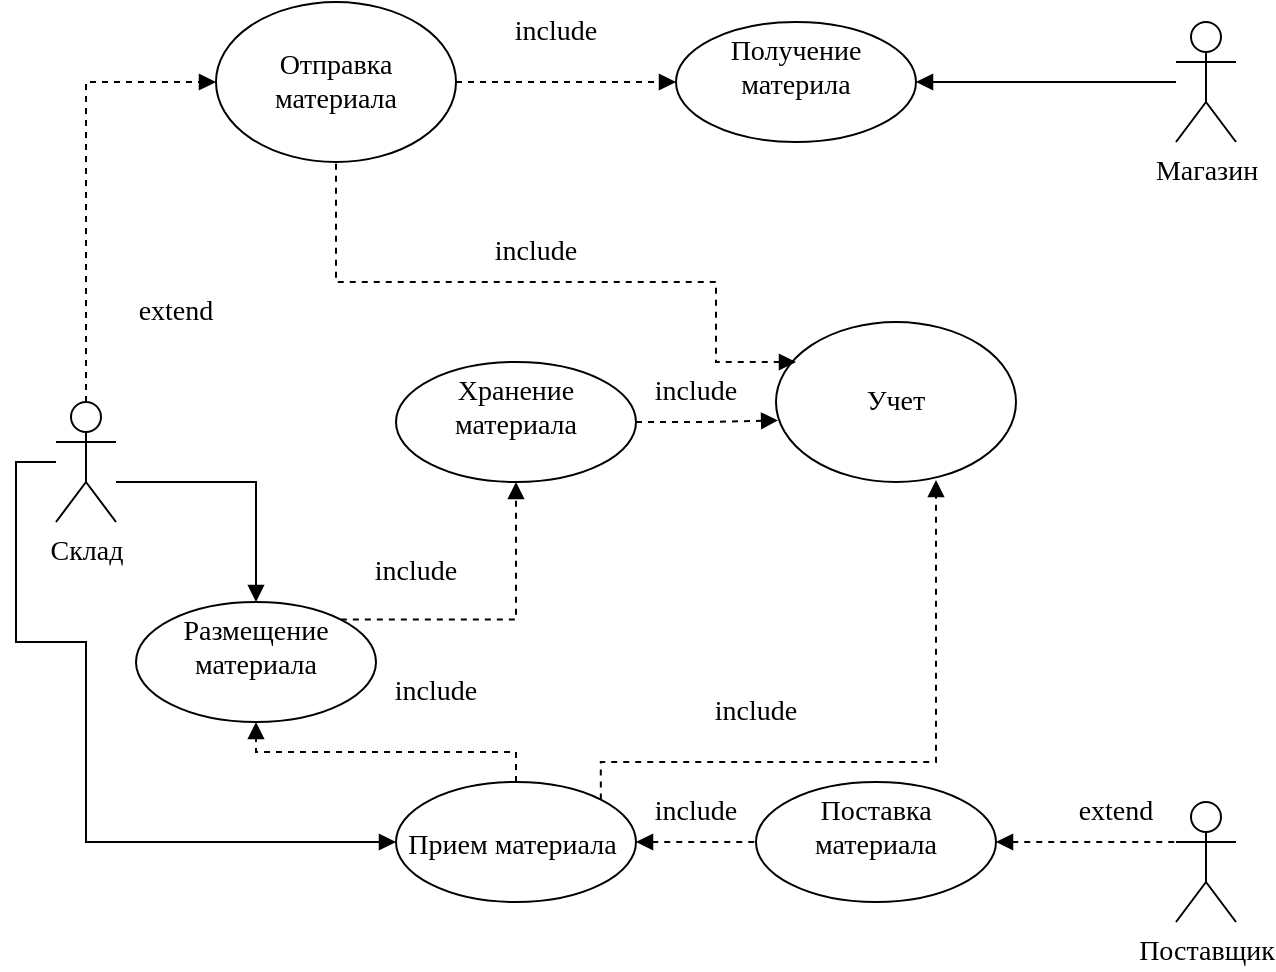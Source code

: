 <mxfile version="15.4.0" type="device"><diagram id="a5Yn_WvL3V3ydCIQJjJI" name="Page-1"><mxGraphModel dx="1673" dy="899" grid="1" gridSize="10" guides="1" tooltips="1" connect="1" arrows="1" fold="1" page="1" pageScale="1" pageWidth="850" pageHeight="1100" background="none" math="0" shadow="0"><root><mxCell id="0"/><mxCell id="1" parent="0"/><mxCell id="FSwHLvujW22fupiTj3lU-15" value="" style="edgeStyle=orthogonalEdgeStyle;rounded=0;orthogonalLoop=1;jettySize=auto;html=1;startArrow=none;startFill=0;endArrow=block;endFill=1;fontSize=14;fontFamily=Times New Roman;" edge="1" parent="1" source="FSwHLvujW22fupiTj3lU-4" target="FSwHLvujW22fupiTj3lU-14"><mxGeometry relative="1" as="geometry"><mxPoint x="140" y="390" as="sourcePoint"/><Array as="points"><mxPoint x="140" y="370"/><mxPoint x="140" y="460"/><mxPoint x="175" y="460"/><mxPoint x="175" y="560"/></Array></mxGeometry></mxCell><mxCell id="FSwHLvujW22fupiTj3lU-20" value="" style="edgeStyle=orthogonalEdgeStyle;rounded=0;orthogonalLoop=1;jettySize=auto;html=1;fontFamily=Times New Roman;fontSize=14;startArrow=none;startFill=0;endArrow=block;endFill=1;entryX=0.5;entryY=0;entryDx=0;entryDy=0;" edge="1" parent="1" source="FSwHLvujW22fupiTj3lU-4" target="FSwHLvujW22fupiTj3lU-19"><mxGeometry relative="1" as="geometry"><Array as="points"><mxPoint x="260" y="380"/></Array></mxGeometry></mxCell><mxCell id="FSwHLvujW22fupiTj3lU-4" value="&lt;font style=&quot;font-size: 14px;&quot;&gt;Склад&lt;/font&gt;" style="shape=umlActor;verticalLabelPosition=bottom;verticalAlign=top;html=1;outlineConnect=0;fontSize=14;fontFamily=Times New Roman;" vertex="1" parent="1"><mxGeometry x="160" y="340" width="30" height="60" as="geometry"/></mxCell><mxCell id="FSwHLvujW22fupiTj3lU-25" value="" style="edgeStyle=orthogonalEdgeStyle;rounded=0;orthogonalLoop=1;jettySize=auto;html=1;fontFamily=Times New Roman;fontSize=14;startArrow=none;startFill=0;endArrow=block;endFill=1;" edge="1" parent="1" source="FSwHLvujW22fupiTj3lU-5" target="FSwHLvujW22fupiTj3lU-24"><mxGeometry relative="1" as="geometry"/></mxCell><mxCell id="FSwHLvujW22fupiTj3lU-5" value="&lt;font style=&quot;font-size: 14px;&quot;&gt;Магазин&lt;/font&gt;" style="shape=umlActor;verticalLabelPosition=bottom;verticalAlign=top;html=1;outlineConnect=0;fontSize=14;fontFamily=Times New Roman;" vertex="1" parent="1"><mxGeometry x="720" y="150" width="30" height="60" as="geometry"/></mxCell><mxCell id="FSwHLvujW22fupiTj3lU-6" value="Поставщик" style="shape=umlActor;verticalLabelPosition=bottom;verticalAlign=top;html=1;outlineConnect=0;fontSize=14;fontFamily=Times New Roman;" vertex="1" parent="1"><mxGeometry x="720" y="540" width="30" height="60" as="geometry"/></mxCell><mxCell id="FSwHLvujW22fupiTj3lU-7" value="&lt;div style=&quot;font-size: 14px&quot;&gt;&lt;span style=&quot;font-size: 14px&quot;&gt;Поставка материала&lt;/span&gt;&lt;/div&gt;" style="ellipse;whiteSpace=wrap;html=1;verticalAlign=top;align=center;fontSize=14;fontFamily=Times New Roman;" vertex="1" parent="1"><mxGeometry x="510" y="530" width="120" height="60" as="geometry"/></mxCell><mxCell id="FSwHLvujW22fupiTj3lU-9" value="" style="endArrow=none;dashed=1;html=1;rounded=0;edgeStyle=orthogonalEdgeStyle;entryX=0;entryY=0.333;entryDx=0;entryDy=0;entryPerimeter=0;exitX=1;exitY=0.5;exitDx=0;exitDy=0;startArrow=block;startFill=1;fontSize=14;fontFamily=Times New Roman;" edge="1" parent="1" source="FSwHLvujW22fupiTj3lU-7" target="FSwHLvujW22fupiTj3lU-6"><mxGeometry width="50" height="50" relative="1" as="geometry"><mxPoint x="590" y="640" as="sourcePoint"/><mxPoint x="640" y="590" as="targetPoint"/></mxGeometry></mxCell><mxCell id="FSwHLvujW22fupiTj3lU-14" value="&lt;br&gt;Прием материала&amp;nbsp;" style="ellipse;whiteSpace=wrap;html=1;verticalAlign=top;fontSize=14;fontFamily=Times New Roman;" vertex="1" parent="1"><mxGeometry x="330" y="530" width="120" height="60" as="geometry"/></mxCell><mxCell id="FSwHLvujW22fupiTj3lU-16" value="" style="endArrow=none;dashed=1;html=1;rounded=0;fontFamily=Times New Roman;fontSize=14;edgeStyle=orthogonalEdgeStyle;exitX=1;exitY=0.5;exitDx=0;exitDy=0;startArrow=block;startFill=1;entryX=0;entryY=0.5;entryDx=0;entryDy=0;" edge="1" parent="1" source="FSwHLvujW22fupiTj3lU-14" target="FSwHLvujW22fupiTj3lU-7"><mxGeometry width="50" height="50" relative="1" as="geometry"><mxPoint x="310" y="490" as="sourcePoint"/><mxPoint x="470" y="560" as="targetPoint"/></mxGeometry></mxCell><mxCell id="FSwHLvujW22fupiTj3lU-17" value="Хранение материала" style="ellipse;whiteSpace=wrap;html=1;fontFamily=Times New Roman;fontSize=14;verticalAlign=top;" vertex="1" parent="1"><mxGeometry x="330" y="320" width="120" height="60" as="geometry"/></mxCell><mxCell id="FSwHLvujW22fupiTj3lU-19" value="Размещение материала" style="ellipse;whiteSpace=wrap;html=1;fontFamily=Times New Roman;fontSize=14;verticalAlign=top;" vertex="1" parent="1"><mxGeometry x="200" y="440" width="120" height="60" as="geometry"/></mxCell><mxCell id="FSwHLvujW22fupiTj3lU-21" value="" style="endArrow=block;dashed=1;html=1;rounded=0;fontFamily=Times New Roman;fontSize=14;edgeStyle=orthogonalEdgeStyle;exitX=0.5;exitY=0;exitDx=0;exitDy=0;entryX=0.5;entryY=1;entryDx=0;entryDy=0;startArrow=none;startFill=0;endFill=1;" edge="1" parent="1" source="FSwHLvujW22fupiTj3lU-14" target="FSwHLvujW22fupiTj3lU-19"><mxGeometry width="50" height="50" relative="1" as="geometry"><mxPoint x="310" y="490" as="sourcePoint"/><mxPoint x="360" y="440" as="targetPoint"/></mxGeometry></mxCell><mxCell id="FSwHLvujW22fupiTj3lU-24" value="Получение материла" style="ellipse;whiteSpace=wrap;html=1;fontFamily=Times New Roman;fontSize=14;verticalAlign=top;" vertex="1" parent="1"><mxGeometry x="470" y="150" width="120" height="60" as="geometry"/></mxCell><mxCell id="FSwHLvujW22fupiTj3lU-27" value="Отправка материала" style="ellipse;whiteSpace=wrap;html=1;fontFamily=Times New Roman;fontSize=14;" vertex="1" parent="1"><mxGeometry x="240" y="140" width="120" height="80" as="geometry"/></mxCell><mxCell id="FSwHLvujW22fupiTj3lU-30" value="" style="endArrow=block;dashed=1;html=1;rounded=0;fontFamily=Times New Roman;fontSize=14;edgeStyle=orthogonalEdgeStyle;exitX=0.5;exitY=0;exitDx=0;exitDy=0;exitPerimeter=0;entryX=0;entryY=0.5;entryDx=0;entryDy=0;endFill=1;" edge="1" parent="1" source="FSwHLvujW22fupiTj3lU-4" target="FSwHLvujW22fupiTj3lU-27"><mxGeometry width="50" height="50" relative="1" as="geometry"><mxPoint x="120" y="280" as="sourcePoint"/><mxPoint x="170" y="230" as="targetPoint"/></mxGeometry></mxCell><mxCell id="FSwHLvujW22fupiTj3lU-31" value="" style="endArrow=block;dashed=1;html=1;rounded=0;fontFamily=Times New Roman;fontSize=14;edgeStyle=orthogonalEdgeStyle;entryX=0;entryY=0.5;entryDx=0;entryDy=0;exitX=1;exitY=0.5;exitDx=0;exitDy=0;endFill=1;" edge="1" parent="1" source="FSwHLvujW22fupiTj3lU-27" target="FSwHLvujW22fupiTj3lU-24"><mxGeometry width="50" height="50" relative="1" as="geometry"><mxPoint x="400" y="300" as="sourcePoint"/><mxPoint x="450" y="250" as="targetPoint"/></mxGeometry></mxCell><mxCell id="FSwHLvujW22fupiTj3lU-32" value="" style="endArrow=block;dashed=1;html=1;rounded=0;fontFamily=Times New Roman;fontSize=14;edgeStyle=orthogonalEdgeStyle;exitX=1;exitY=0;exitDx=0;exitDy=0;entryX=0.5;entryY=1;entryDx=0;entryDy=0;endFill=1;" edge="1" parent="1" source="FSwHLvujW22fupiTj3lU-19" target="FSwHLvujW22fupiTj3lU-17"><mxGeometry width="50" height="50" relative="1" as="geometry"><mxPoint x="390" y="490" as="sourcePoint"/><mxPoint x="440" y="440" as="targetPoint"/></mxGeometry></mxCell><mxCell id="FSwHLvujW22fupiTj3lU-33" value="Учет" style="ellipse;whiteSpace=wrap;html=1;fontFamily=Times New Roman;fontSize=14;" vertex="1" parent="1"><mxGeometry x="520" y="300" width="120" height="80" as="geometry"/></mxCell><mxCell id="FSwHLvujW22fupiTj3lU-36" value="" style="endArrow=block;dashed=1;html=1;rounded=0;fontFamily=Times New Roman;fontSize=14;edgeStyle=orthogonalEdgeStyle;exitX=1;exitY=0;exitDx=0;exitDy=0;endFill=1;" edge="1" parent="1" source="FSwHLvujW22fupiTj3lU-14"><mxGeometry width="50" height="50" relative="1" as="geometry"><mxPoint x="290" y="420" as="sourcePoint"/><mxPoint x="600" y="379" as="targetPoint"/><Array as="points"><mxPoint x="433" y="520"/><mxPoint x="600" y="520"/><mxPoint x="600" y="379"/></Array></mxGeometry></mxCell><mxCell id="FSwHLvujW22fupiTj3lU-38" value="" style="endArrow=none;dashed=1;html=1;rounded=0;fontFamily=Times New Roman;fontSize=14;edgeStyle=orthogonalEdgeStyle;entryX=0.5;entryY=1;entryDx=0;entryDy=0;endFill=0;startArrow=block;startFill=1;" edge="1" parent="1" target="FSwHLvujW22fupiTj3lU-27"><mxGeometry width="50" height="50" relative="1" as="geometry"><mxPoint x="530" y="320" as="sourcePoint"/><mxPoint x="350" y="380.0" as="targetPoint"/><Array as="points"><mxPoint x="520" y="320"/><mxPoint x="490" y="320"/><mxPoint x="490" y="280"/><mxPoint x="300" y="280"/></Array></mxGeometry></mxCell><mxCell id="FSwHLvujW22fupiTj3lU-39" value="" style="endArrow=block;dashed=1;html=1;rounded=0;fontFamily=Times New Roman;fontSize=14;edgeStyle=orthogonalEdgeStyle;entryX=0.009;entryY=0.615;entryDx=0;entryDy=0;entryPerimeter=0;exitX=1;exitY=0.5;exitDx=0;exitDy=0;endFill=1;" edge="1" parent="1" source="FSwHLvujW22fupiTj3lU-17" target="FSwHLvujW22fupiTj3lU-33"><mxGeometry width="50" height="50" relative="1" as="geometry"><mxPoint x="150" y="420" as="sourcePoint"/><mxPoint x="200" y="370" as="targetPoint"/></mxGeometry></mxCell><mxCell id="FSwHLvujW22fupiTj3lU-40" value="extend" style="text;html=1;strokeColor=none;fillColor=none;align=center;verticalAlign=middle;whiteSpace=wrap;rounded=0;fontFamily=Times New Roman;fontSize=14;" vertex="1" parent="1"><mxGeometry x="660" y="530" width="60" height="30" as="geometry"/></mxCell><mxCell id="FSwHLvujW22fupiTj3lU-42" value="extend" style="text;html=1;strokeColor=none;fillColor=none;align=center;verticalAlign=middle;whiteSpace=wrap;rounded=0;fontFamily=Times New Roman;fontSize=14;" vertex="1" parent="1"><mxGeometry x="190" y="280" width="60" height="30" as="geometry"/></mxCell><mxCell id="FSwHLvujW22fupiTj3lU-43" value="include" style="text;html=1;strokeColor=none;fillColor=none;align=center;verticalAlign=middle;whiteSpace=wrap;rounded=0;fontFamily=Times New Roman;fontSize=14;" vertex="1" parent="1"><mxGeometry x="480" y="480" width="60" height="30" as="geometry"/></mxCell><mxCell id="FSwHLvujW22fupiTj3lU-44" value="include" style="text;html=1;strokeColor=none;fillColor=none;align=center;verticalAlign=middle;whiteSpace=wrap;rounded=0;fontFamily=Times New Roman;fontSize=14;" vertex="1" parent="1"><mxGeometry x="320" y="470" width="60" height="30" as="geometry"/></mxCell><mxCell id="FSwHLvujW22fupiTj3lU-45" value="include" style="text;html=1;strokeColor=none;fillColor=none;align=center;verticalAlign=middle;whiteSpace=wrap;rounded=0;fontFamily=Times New Roman;fontSize=14;" vertex="1" parent="1"><mxGeometry x="310" y="410" width="60" height="30" as="geometry"/></mxCell><mxCell id="FSwHLvujW22fupiTj3lU-46" value="include" style="text;html=1;strokeColor=none;fillColor=none;align=center;verticalAlign=middle;whiteSpace=wrap;rounded=0;fontFamily=Times New Roman;fontSize=14;" vertex="1" parent="1"><mxGeometry x="370" y="250" width="60" height="30" as="geometry"/></mxCell><mxCell id="FSwHLvujW22fupiTj3lU-47" value="include" style="text;html=1;strokeColor=none;fillColor=none;align=center;verticalAlign=middle;whiteSpace=wrap;rounded=0;fontFamily=Times New Roman;fontSize=14;" vertex="1" parent="1"><mxGeometry x="450" y="320" width="60" height="30" as="geometry"/></mxCell><mxCell id="FSwHLvujW22fupiTj3lU-48" value="include" style="text;html=1;strokeColor=none;fillColor=none;align=center;verticalAlign=middle;whiteSpace=wrap;rounded=0;fontFamily=Times New Roman;fontSize=14;" vertex="1" parent="1"><mxGeometry x="380" y="140" width="60" height="30" as="geometry"/></mxCell><mxCell id="FSwHLvujW22fupiTj3lU-49" value="include" style="text;html=1;strokeColor=none;fillColor=none;align=center;verticalAlign=middle;whiteSpace=wrap;rounded=0;fontFamily=Times New Roman;fontSize=14;" vertex="1" parent="1"><mxGeometry x="450" y="530" width="60" height="30" as="geometry"/></mxCell></root></mxGraphModel></diagram></mxfile>